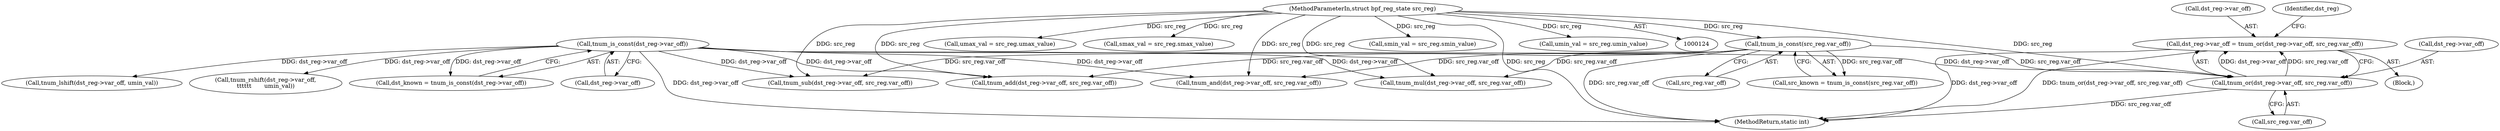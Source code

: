 digraph "0_linux_468f6eafa6c44cb2c5d8aad35e12f06c240a812a@pointer" {
"1000559" [label="(Call,dst_reg->var_off = tnum_or(dst_reg->var_off, src_reg.var_off))"];
"1000563" [label="(Call,tnum_or(dst_reg->var_off, src_reg.var_off))"];
"1000191" [label="(Call,tnum_is_const(dst_reg->var_off))"];
"1000185" [label="(Call,tnum_is_const(src_reg.var_off))"];
"1000128" [label="(MethodParameterIn,struct bpf_reg_state src_reg)"];
"1000563" [label="(Call,tnum_or(dst_reg->var_off, src_reg.var_off))"];
"1000185" [label="(Call,tnum_is_const(src_reg.var_off))"];
"1000354" [label="(Call,tnum_sub(dst_reg->var_off, src_reg.var_off))"];
"1000277" [label="(Call,tnum_add(dst_reg->var_off, src_reg.var_off))"];
"1000183" [label="(Call,src_known = tnum_is_const(src_reg.var_off))"];
"1000178" [label="(Call,umax_val = src_reg.umax_value)"];
"1000168" [label="(Call,smax_val = src_reg.smax_value)"];
"1000686" [label="(Call,tnum_lshift(dst_reg->var_off, umin_val))"];
"1000474" [label="(Call,tnum_and(dst_reg->var_off, src_reg.var_off))"];
"1000567" [label="(Call,src_reg.var_off)"];
"1000572" [label="(Identifier,dst_reg)"];
"1000771" [label="(MethodReturn,static int)"];
"1000731" [label="(Call,tnum_rshift(dst_reg->var_off,\n\t\t\t\t\t\t       umin_val))"];
"1000197" [label="(Block,)"];
"1000560" [label="(Call,dst_reg->var_off)"];
"1000163" [label="(Call,smin_val = src_reg.smin_value)"];
"1000367" [label="(Call,tnum_mul(dst_reg->var_off, src_reg.var_off))"];
"1000564" [label="(Call,dst_reg->var_off)"];
"1000189" [label="(Call,dst_known = tnum_is_const(dst_reg->var_off))"];
"1000191" [label="(Call,tnum_is_const(dst_reg->var_off))"];
"1000186" [label="(Call,src_reg.var_off)"];
"1000559" [label="(Call,dst_reg->var_off = tnum_or(dst_reg->var_off, src_reg.var_off))"];
"1000173" [label="(Call,umin_val = src_reg.umin_value)"];
"1000128" [label="(MethodParameterIn,struct bpf_reg_state src_reg)"];
"1000192" [label="(Call,dst_reg->var_off)"];
"1000559" -> "1000197"  [label="AST: "];
"1000559" -> "1000563"  [label="CFG: "];
"1000560" -> "1000559"  [label="AST: "];
"1000563" -> "1000559"  [label="AST: "];
"1000572" -> "1000559"  [label="CFG: "];
"1000559" -> "1000771"  [label="DDG: dst_reg->var_off"];
"1000559" -> "1000771"  [label="DDG: tnum_or(dst_reg->var_off, src_reg.var_off)"];
"1000563" -> "1000559"  [label="DDG: dst_reg->var_off"];
"1000563" -> "1000559"  [label="DDG: src_reg.var_off"];
"1000563" -> "1000567"  [label="CFG: "];
"1000564" -> "1000563"  [label="AST: "];
"1000567" -> "1000563"  [label="AST: "];
"1000563" -> "1000771"  [label="DDG: src_reg.var_off"];
"1000191" -> "1000563"  [label="DDG: dst_reg->var_off"];
"1000185" -> "1000563"  [label="DDG: src_reg.var_off"];
"1000128" -> "1000563"  [label="DDG: src_reg"];
"1000191" -> "1000189"  [label="AST: "];
"1000191" -> "1000192"  [label="CFG: "];
"1000192" -> "1000191"  [label="AST: "];
"1000189" -> "1000191"  [label="CFG: "];
"1000191" -> "1000771"  [label="DDG: dst_reg->var_off"];
"1000191" -> "1000189"  [label="DDG: dst_reg->var_off"];
"1000191" -> "1000277"  [label="DDG: dst_reg->var_off"];
"1000191" -> "1000354"  [label="DDG: dst_reg->var_off"];
"1000191" -> "1000367"  [label="DDG: dst_reg->var_off"];
"1000191" -> "1000474"  [label="DDG: dst_reg->var_off"];
"1000191" -> "1000686"  [label="DDG: dst_reg->var_off"];
"1000191" -> "1000731"  [label="DDG: dst_reg->var_off"];
"1000185" -> "1000183"  [label="AST: "];
"1000185" -> "1000186"  [label="CFG: "];
"1000186" -> "1000185"  [label="AST: "];
"1000183" -> "1000185"  [label="CFG: "];
"1000185" -> "1000771"  [label="DDG: src_reg.var_off"];
"1000185" -> "1000183"  [label="DDG: src_reg.var_off"];
"1000128" -> "1000185"  [label="DDG: src_reg"];
"1000185" -> "1000277"  [label="DDG: src_reg.var_off"];
"1000185" -> "1000354"  [label="DDG: src_reg.var_off"];
"1000185" -> "1000367"  [label="DDG: src_reg.var_off"];
"1000185" -> "1000474"  [label="DDG: src_reg.var_off"];
"1000128" -> "1000124"  [label="AST: "];
"1000128" -> "1000771"  [label="DDG: src_reg"];
"1000128" -> "1000163"  [label="DDG: src_reg"];
"1000128" -> "1000168"  [label="DDG: src_reg"];
"1000128" -> "1000173"  [label="DDG: src_reg"];
"1000128" -> "1000178"  [label="DDG: src_reg"];
"1000128" -> "1000277"  [label="DDG: src_reg"];
"1000128" -> "1000354"  [label="DDG: src_reg"];
"1000128" -> "1000367"  [label="DDG: src_reg"];
"1000128" -> "1000474"  [label="DDG: src_reg"];
}
